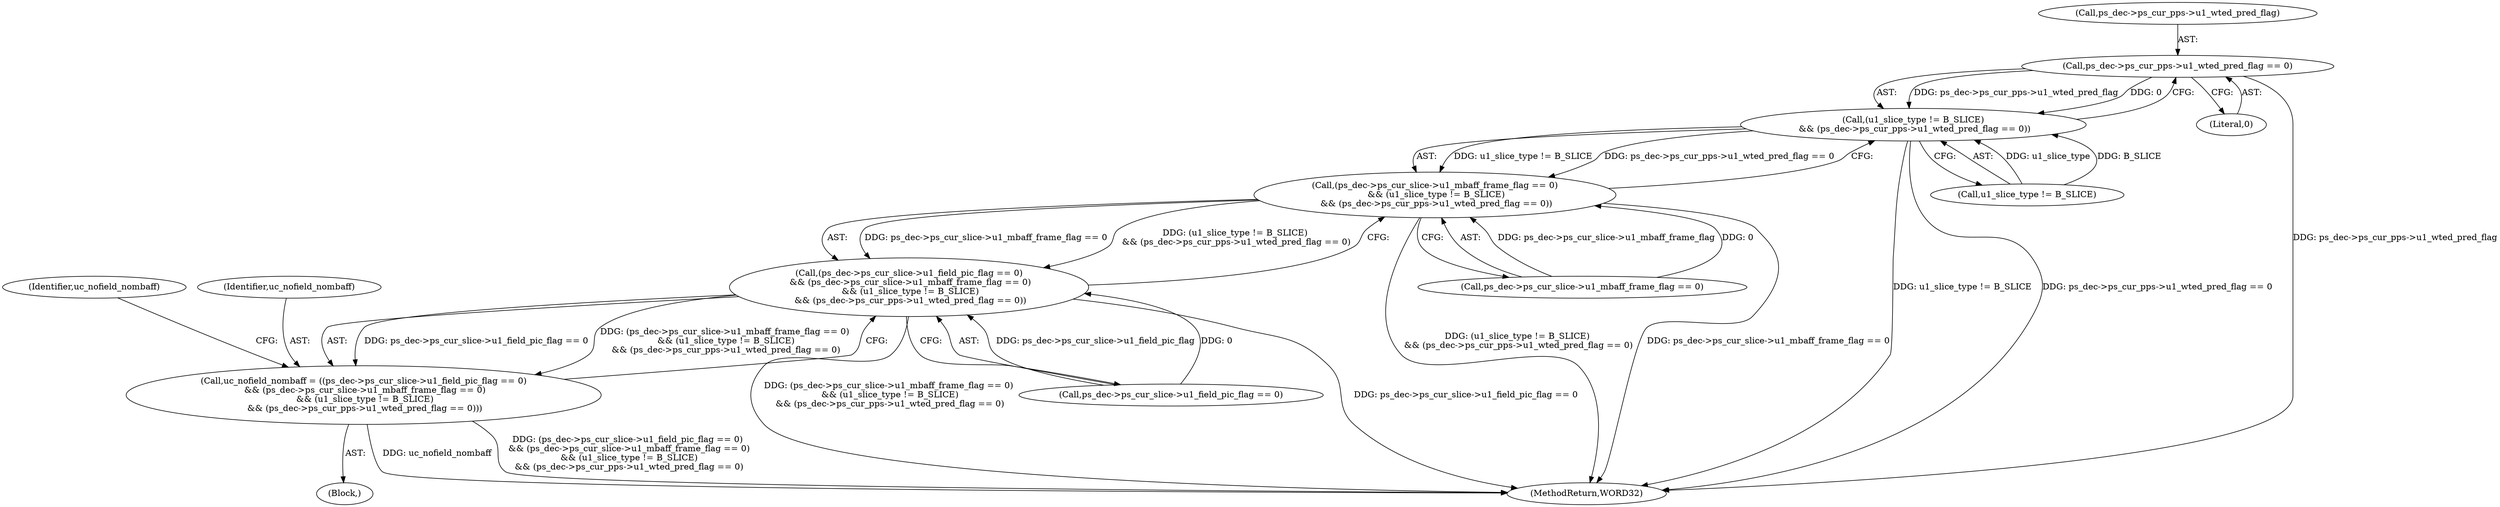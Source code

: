 digraph "0_Android_a78887bcffbc2995cf9ed72e0697acf560875e9e_2@pointer" {
"1001721" [label="(Call,ps_dec->ps_cur_pps->u1_wted_pred_flag == 0)"];
"1001717" [label="(Call,(u1_slice_type != B_SLICE)\n && (ps_dec->ps_cur_pps->u1_wted_pred_flag == 0))"];
"1001709" [label="(Call,(ps_dec->ps_cur_slice->u1_mbaff_frame_flag == 0)\n && (u1_slice_type != B_SLICE)\n && (ps_dec->ps_cur_pps->u1_wted_pred_flag == 0))"];
"1001701" [label="(Call,(ps_dec->ps_cur_slice->u1_field_pic_flag == 0)\n && (ps_dec->ps_cur_slice->u1_mbaff_frame_flag == 0)\n && (u1_slice_type != B_SLICE)\n && (ps_dec->ps_cur_pps->u1_wted_pred_flag == 0))"];
"1001699" [label="(Call,uc_nofield_nombaff = ((ps_dec->ps_cur_slice->u1_field_pic_flag == 0)\n && (ps_dec->ps_cur_slice->u1_mbaff_frame_flag == 0)\n && (u1_slice_type != B_SLICE)\n && (ps_dec->ps_cur_pps->u1_wted_pred_flag == 0)))"];
"1001727" [label="(Literal,0)"];
"1001729" [label="(Identifier,uc_nofield_nombaff)"];
"1001722" [label="(Call,ps_dec->ps_cur_pps->u1_wted_pred_flag)"];
"1001699" [label="(Call,uc_nofield_nombaff = ((ps_dec->ps_cur_slice->u1_field_pic_flag == 0)\n && (ps_dec->ps_cur_slice->u1_mbaff_frame_flag == 0)\n && (u1_slice_type != B_SLICE)\n && (ps_dec->ps_cur_pps->u1_wted_pred_flag == 0)))"];
"1001697" [label="(Block,)"];
"1001702" [label="(Call,ps_dec->ps_cur_slice->u1_field_pic_flag == 0)"];
"1001710" [label="(Call,ps_dec->ps_cur_slice->u1_mbaff_frame_flag == 0)"];
"1001721" [label="(Call,ps_dec->ps_cur_pps->u1_wted_pred_flag == 0)"];
"1001700" [label="(Identifier,uc_nofield_nombaff)"];
"1001717" [label="(Call,(u1_slice_type != B_SLICE)\n && (ps_dec->ps_cur_pps->u1_wted_pred_flag == 0))"];
"1002570" [label="(MethodReturn,WORD32)"];
"1001709" [label="(Call,(ps_dec->ps_cur_slice->u1_mbaff_frame_flag == 0)\n && (u1_slice_type != B_SLICE)\n && (ps_dec->ps_cur_pps->u1_wted_pred_flag == 0))"];
"1001701" [label="(Call,(ps_dec->ps_cur_slice->u1_field_pic_flag == 0)\n && (ps_dec->ps_cur_slice->u1_mbaff_frame_flag == 0)\n && (u1_slice_type != B_SLICE)\n && (ps_dec->ps_cur_pps->u1_wted_pred_flag == 0))"];
"1001718" [label="(Call,u1_slice_type != B_SLICE)"];
"1001721" -> "1001717"  [label="AST: "];
"1001721" -> "1001727"  [label="CFG: "];
"1001722" -> "1001721"  [label="AST: "];
"1001727" -> "1001721"  [label="AST: "];
"1001717" -> "1001721"  [label="CFG: "];
"1001721" -> "1002570"  [label="DDG: ps_dec->ps_cur_pps->u1_wted_pred_flag"];
"1001721" -> "1001717"  [label="DDG: ps_dec->ps_cur_pps->u1_wted_pred_flag"];
"1001721" -> "1001717"  [label="DDG: 0"];
"1001717" -> "1001709"  [label="AST: "];
"1001717" -> "1001718"  [label="CFG: "];
"1001718" -> "1001717"  [label="AST: "];
"1001709" -> "1001717"  [label="CFG: "];
"1001717" -> "1002570"  [label="DDG: u1_slice_type != B_SLICE"];
"1001717" -> "1002570"  [label="DDG: ps_dec->ps_cur_pps->u1_wted_pred_flag == 0"];
"1001717" -> "1001709"  [label="DDG: u1_slice_type != B_SLICE"];
"1001717" -> "1001709"  [label="DDG: ps_dec->ps_cur_pps->u1_wted_pred_flag == 0"];
"1001718" -> "1001717"  [label="DDG: u1_slice_type"];
"1001718" -> "1001717"  [label="DDG: B_SLICE"];
"1001709" -> "1001701"  [label="AST: "];
"1001709" -> "1001710"  [label="CFG: "];
"1001710" -> "1001709"  [label="AST: "];
"1001701" -> "1001709"  [label="CFG: "];
"1001709" -> "1002570"  [label="DDG: (u1_slice_type != B_SLICE)\n && (ps_dec->ps_cur_pps->u1_wted_pred_flag == 0)"];
"1001709" -> "1002570"  [label="DDG: ps_dec->ps_cur_slice->u1_mbaff_frame_flag == 0"];
"1001709" -> "1001701"  [label="DDG: ps_dec->ps_cur_slice->u1_mbaff_frame_flag == 0"];
"1001709" -> "1001701"  [label="DDG: (u1_slice_type != B_SLICE)\n && (ps_dec->ps_cur_pps->u1_wted_pred_flag == 0)"];
"1001710" -> "1001709"  [label="DDG: ps_dec->ps_cur_slice->u1_mbaff_frame_flag"];
"1001710" -> "1001709"  [label="DDG: 0"];
"1001701" -> "1001699"  [label="AST: "];
"1001701" -> "1001702"  [label="CFG: "];
"1001702" -> "1001701"  [label="AST: "];
"1001699" -> "1001701"  [label="CFG: "];
"1001701" -> "1002570"  [label="DDG: (ps_dec->ps_cur_slice->u1_mbaff_frame_flag == 0)\n && (u1_slice_type != B_SLICE)\n && (ps_dec->ps_cur_pps->u1_wted_pred_flag == 0)"];
"1001701" -> "1002570"  [label="DDG: ps_dec->ps_cur_slice->u1_field_pic_flag == 0"];
"1001701" -> "1001699"  [label="DDG: ps_dec->ps_cur_slice->u1_field_pic_flag == 0"];
"1001701" -> "1001699"  [label="DDG: (ps_dec->ps_cur_slice->u1_mbaff_frame_flag == 0)\n && (u1_slice_type != B_SLICE)\n && (ps_dec->ps_cur_pps->u1_wted_pred_flag == 0)"];
"1001702" -> "1001701"  [label="DDG: ps_dec->ps_cur_slice->u1_field_pic_flag"];
"1001702" -> "1001701"  [label="DDG: 0"];
"1001699" -> "1001697"  [label="AST: "];
"1001700" -> "1001699"  [label="AST: "];
"1001729" -> "1001699"  [label="CFG: "];
"1001699" -> "1002570"  [label="DDG: uc_nofield_nombaff"];
"1001699" -> "1002570"  [label="DDG: (ps_dec->ps_cur_slice->u1_field_pic_flag == 0)\n && (ps_dec->ps_cur_slice->u1_mbaff_frame_flag == 0)\n && (u1_slice_type != B_SLICE)\n && (ps_dec->ps_cur_pps->u1_wted_pred_flag == 0)"];
}
